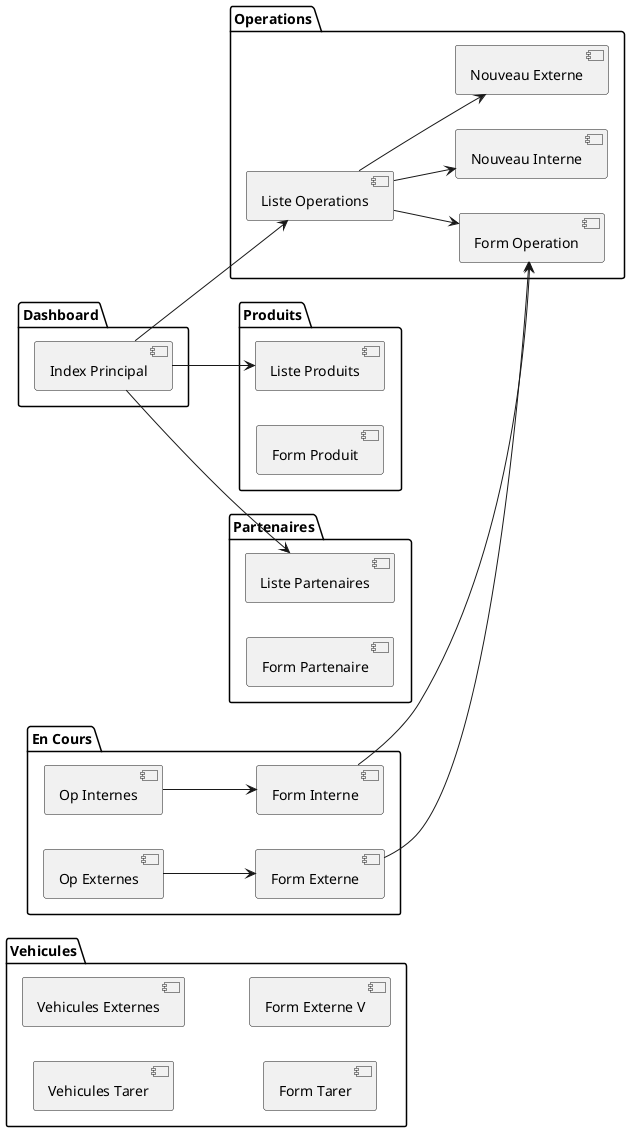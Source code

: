 @startuml Navigation_Detail
left to right direction

package "Dashboard" {
  [Index Principal]
}

package "Operations" {
  [Liste Operations]
  [Form Operation]
  [Nouveau Interne]
  [Nouveau Externe]
}

package "Produits" {
  [Liste Produits]
  [Form Produit]
}

package "Partenaires" {
  [Liste Partenaires]
  [Form Partenaire]
}

package "En Cours" {
  [Op Internes]
  [Op Externes]
  [Form Interne]
  [Form Externe]
}

package "Vehicules" {
  [Vehicules Tarer]
  [Vehicules Externes]
  [Form Tarer]
  [Form Externe V]
}

[Index Principal] --> [Liste Operations]
[Index Principal] --> [Liste Produits]
[Index Principal] --> [Liste Partenaires]

[Liste Operations] --> [Form Operation]
[Liste Operations] --> [Nouveau Interne]
[Liste Operations] --> [Nouveau Externe]

[Op Internes] --> [Form Interne]
[Op Externes] --> [Form Externe]

[Form Interne] --> [Form Operation]
[Form Externe] --> [Form Operation]

@enduml